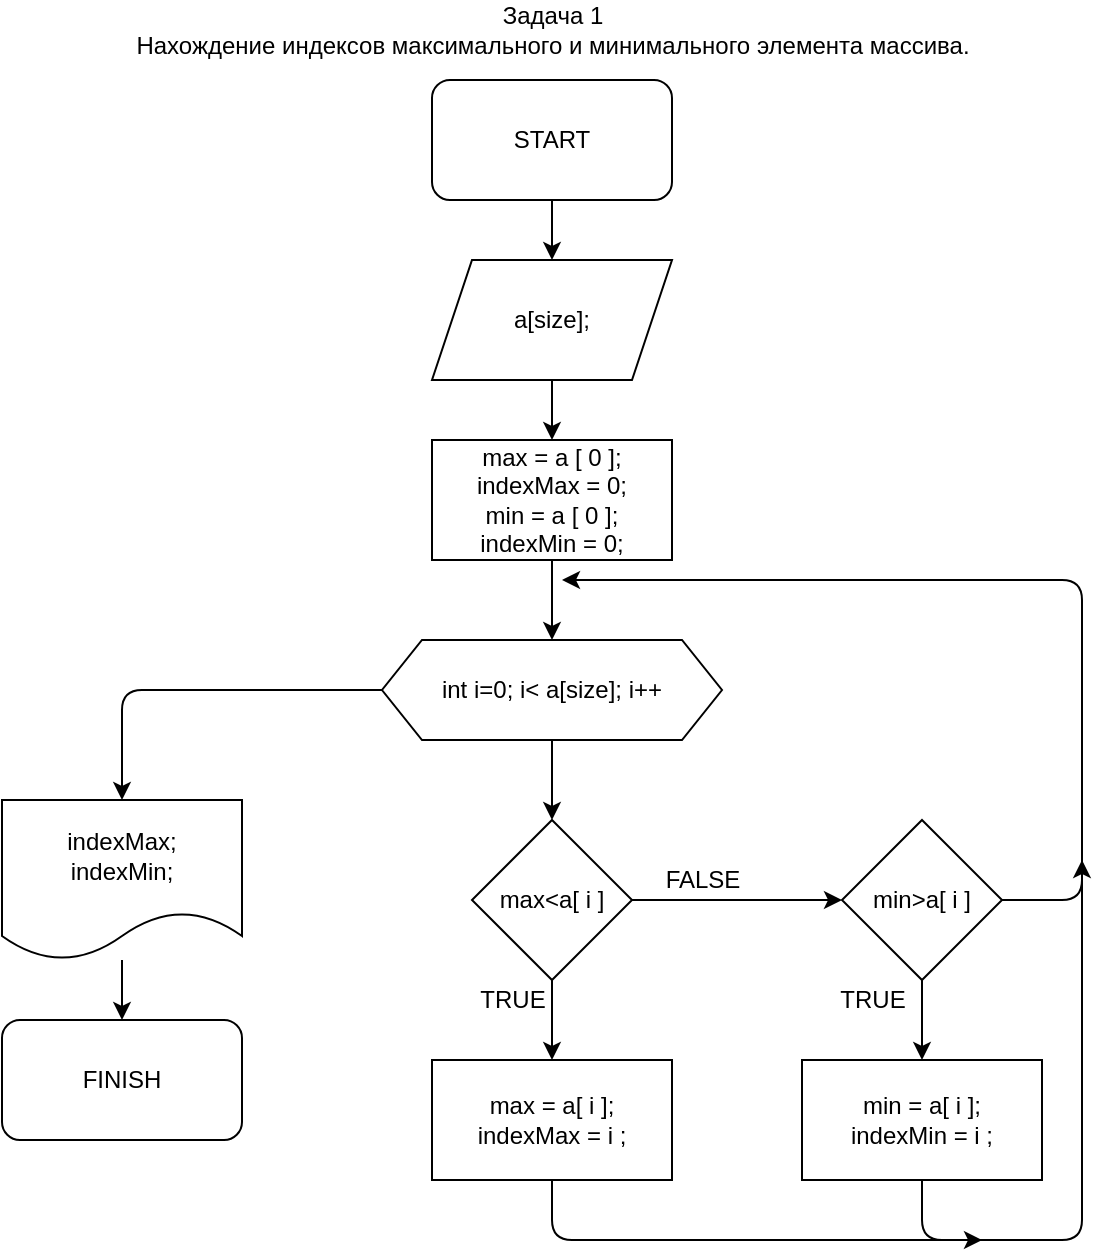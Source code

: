 <mxfile>
    <diagram id="7XkHW322nsJzNrd920ZN" name="Страница 1">
        <mxGraphModel dx="945" dy="790" grid="1" gridSize="10" guides="1" tooltips="1" connect="1" arrows="1" fold="1" page="1" pageScale="1" pageWidth="827" pageHeight="1169" math="0" shadow="0">
            <root>
                <mxCell id="0"/>
                <mxCell id="1" parent="0"/>
                <mxCell id="39" style="edgeStyle=none;html=1;entryX=0.5;entryY=0;entryDx=0;entryDy=0;" edge="1" parent="1" source="2" target="38">
                    <mxGeometry relative="1" as="geometry"/>
                </mxCell>
                <mxCell id="2" value="START" style="rounded=1;whiteSpace=wrap;html=1;" parent="1" vertex="1">
                    <mxGeometry x="315" y="40" width="120" height="60" as="geometry"/>
                </mxCell>
                <mxCell id="37" value="Задача 1&lt;br&gt;Нахождение индексов максимального и минимального элемента массива." style="text;html=1;align=center;verticalAlign=middle;resizable=0;points=[];autosize=1;strokeColor=none;fillColor=none;" vertex="1" parent="1">
                    <mxGeometry x="160" width="430" height="30" as="geometry"/>
                </mxCell>
                <mxCell id="41" style="edgeStyle=none;html=1;entryX=0.5;entryY=0;entryDx=0;entryDy=0;" edge="1" parent="1" source="38" target="40">
                    <mxGeometry relative="1" as="geometry"/>
                </mxCell>
                <mxCell id="38" value="a[size];" style="shape=parallelogram;perimeter=parallelogramPerimeter;whiteSpace=wrap;html=1;fixedSize=1;" vertex="1" parent="1">
                    <mxGeometry x="315" y="130" width="120" height="60" as="geometry"/>
                </mxCell>
                <mxCell id="44" style="edgeStyle=none;html=1;entryX=0.5;entryY=0;entryDx=0;entryDy=0;" edge="1" parent="1" source="40" target="42">
                    <mxGeometry relative="1" as="geometry"/>
                </mxCell>
                <mxCell id="40" value="max = a [ 0 ];&lt;br&gt;indexMax = 0;&lt;br&gt;min = a [ 0 ];&lt;br&gt;indexMin = 0;" style="rounded=0;whiteSpace=wrap;html=1;" vertex="1" parent="1">
                    <mxGeometry x="315" y="220" width="120" height="60" as="geometry"/>
                </mxCell>
                <mxCell id="46" style="edgeStyle=none;html=1;entryX=0.5;entryY=0;entryDx=0;entryDy=0;" edge="1" parent="1" source="42" target="45">
                    <mxGeometry relative="1" as="geometry"/>
                </mxCell>
                <mxCell id="61" style="edgeStyle=none;html=1;entryX=0.5;entryY=0;entryDx=0;entryDy=0;" edge="1" parent="1" source="42" target="60">
                    <mxGeometry relative="1" as="geometry">
                        <Array as="points">
                            <mxPoint x="160" y="345"/>
                        </Array>
                    </mxGeometry>
                </mxCell>
                <mxCell id="42" value="int i=0; i&amp;lt; a[size]; i++" style="shape=hexagon;perimeter=hexagonPerimeter2;whiteSpace=wrap;html=1;fixedSize=1;" vertex="1" parent="1">
                    <mxGeometry x="290" y="320" width="170" height="50" as="geometry"/>
                </mxCell>
                <mxCell id="48" style="edgeStyle=none;html=1;entryX=0.5;entryY=0;entryDx=0;entryDy=0;" edge="1" parent="1" source="45" target="47">
                    <mxGeometry relative="1" as="geometry"/>
                </mxCell>
                <mxCell id="51" style="edgeStyle=none;html=1;entryX=0;entryY=0.5;entryDx=0;entryDy=0;" edge="1" parent="1" source="45" target="49">
                    <mxGeometry relative="1" as="geometry"/>
                </mxCell>
                <mxCell id="45" value="max&amp;lt;a[ i ]" style="rhombus;whiteSpace=wrap;html=1;" vertex="1" parent="1">
                    <mxGeometry x="335" y="410" width="80" height="80" as="geometry"/>
                </mxCell>
                <mxCell id="54" style="edgeStyle=none;html=1;" edge="1" parent="1" source="47">
                    <mxGeometry relative="1" as="geometry">
                        <mxPoint x="590" y="620" as="targetPoint"/>
                        <Array as="points">
                            <mxPoint x="375" y="620"/>
                        </Array>
                    </mxGeometry>
                </mxCell>
                <mxCell id="47" value="max = a[ i ];&lt;br&gt;indexMax = i ;" style="rounded=0;whiteSpace=wrap;html=1;" vertex="1" parent="1">
                    <mxGeometry x="315" y="530" width="120" height="60" as="geometry"/>
                </mxCell>
                <mxCell id="52" style="edgeStyle=none;html=1;entryX=0.5;entryY=0;entryDx=0;entryDy=0;" edge="1" parent="1" source="49" target="50">
                    <mxGeometry relative="1" as="geometry"/>
                </mxCell>
                <mxCell id="53" style="edgeStyle=none;html=1;" edge="1" parent="1" source="49">
                    <mxGeometry relative="1" as="geometry">
                        <mxPoint x="380" y="290" as="targetPoint"/>
                        <Array as="points">
                            <mxPoint x="640" y="450"/>
                            <mxPoint x="640" y="290"/>
                        </Array>
                    </mxGeometry>
                </mxCell>
                <mxCell id="49" value="min&amp;gt;a[ i ]" style="rhombus;whiteSpace=wrap;html=1;" vertex="1" parent="1">
                    <mxGeometry x="520" y="410" width="80" height="80" as="geometry"/>
                </mxCell>
                <mxCell id="55" style="edgeStyle=none;html=1;" edge="1" parent="1" source="50">
                    <mxGeometry relative="1" as="geometry">
                        <mxPoint x="640" y="430" as="targetPoint"/>
                        <Array as="points">
                            <mxPoint x="560" y="620"/>
                            <mxPoint x="640" y="620"/>
                        </Array>
                    </mxGeometry>
                </mxCell>
                <mxCell id="50" value="min = a[ i ];&lt;br&gt;indexMin = i ;" style="rounded=0;whiteSpace=wrap;html=1;" vertex="1" parent="1">
                    <mxGeometry x="500" y="530" width="120" height="60" as="geometry"/>
                </mxCell>
                <mxCell id="56" value="TRUE" style="text;html=1;align=center;verticalAlign=middle;resizable=0;points=[];autosize=1;strokeColor=none;fillColor=none;" vertex="1" parent="1">
                    <mxGeometry x="330" y="490" width="50" height="20" as="geometry"/>
                </mxCell>
                <mxCell id="57" value="FALSE" style="text;html=1;align=center;verticalAlign=middle;resizable=0;points=[];autosize=1;strokeColor=none;fillColor=none;" vertex="1" parent="1">
                    <mxGeometry x="425" y="430" width="50" height="20" as="geometry"/>
                </mxCell>
                <mxCell id="59" value="TRUE" style="text;html=1;align=center;verticalAlign=middle;resizable=0;points=[];autosize=1;strokeColor=none;fillColor=none;" vertex="1" parent="1">
                    <mxGeometry x="510" y="490" width="50" height="20" as="geometry"/>
                </mxCell>
                <mxCell id="63" style="edgeStyle=none;html=1;entryX=0.5;entryY=0;entryDx=0;entryDy=0;" edge="1" parent="1" source="60" target="62">
                    <mxGeometry relative="1" as="geometry"/>
                </mxCell>
                <mxCell id="60" value="indexMax;&lt;br&gt;indexMin;" style="shape=document;whiteSpace=wrap;html=1;boundedLbl=1;" vertex="1" parent="1">
                    <mxGeometry x="100" y="400" width="120" height="80" as="geometry"/>
                </mxCell>
                <mxCell id="62" value="FINISH" style="rounded=1;whiteSpace=wrap;html=1;" vertex="1" parent="1">
                    <mxGeometry x="100" y="510" width="120" height="60" as="geometry"/>
                </mxCell>
            </root>
        </mxGraphModel>
    </diagram>
</mxfile>